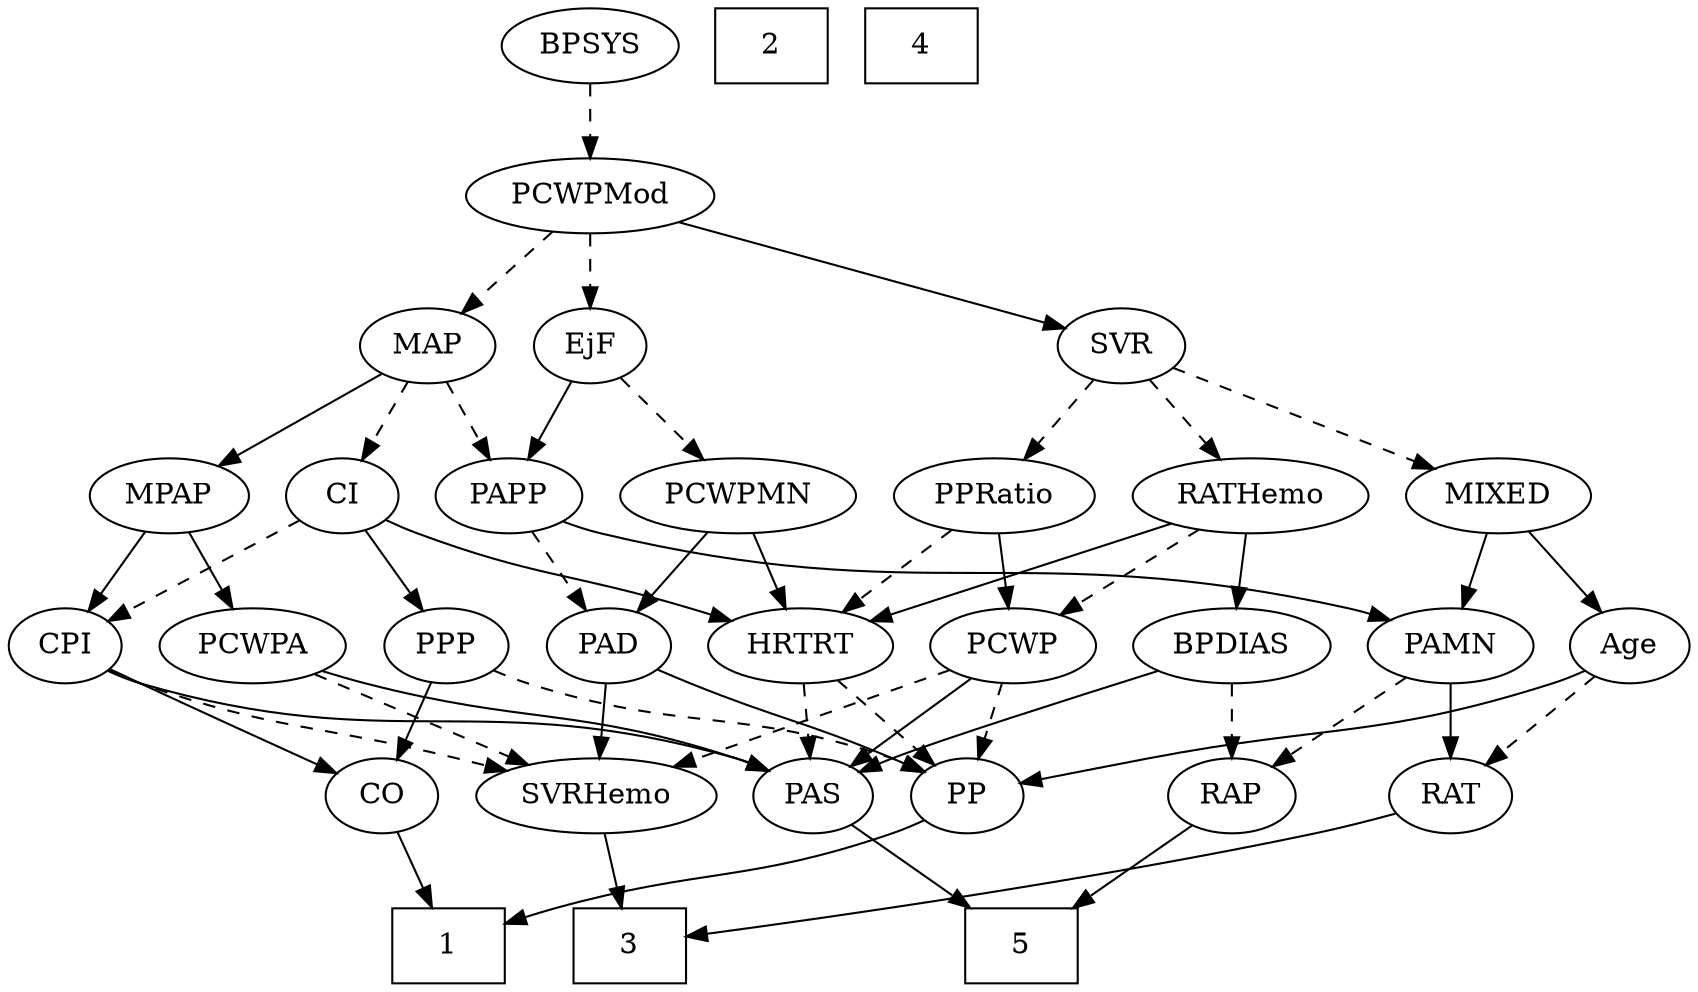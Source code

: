 strict digraph {
	graph [bb="0,0,754,468"];
	node [label="\N"];
	1	[height=0.5,
		pos="287,18",
		shape=box,
		width=0.75];
	2	[height=0.5,
		pos="361,450",
		shape=box,
		width=0.75];
	3	[height=0.5,
		pos="596,18",
		shape=box,
		width=0.75];
	4	[height=0.5,
		pos="433,450",
		shape=box,
		width=0.75];
	5	[height=0.5,
		pos="418,18",
		shape=box,
		width=0.75];
	Age	[height=0.5,
		pos="727,162",
		width=0.75];
	RAT	[height=0.5,
		pos="646,90",
		width=0.75827];
	Age -> RAT	[pos="e,661.97,104.8 711,147.17 699.24,137.01 683.06,123.03 669.79,111.56",
		style=dashed];
	PP	[height=0.5,
		pos="437,90",
		width=0.75];
	Age -> PP	[pos="e,462.31,96.898 706.41,150.23 701.46,147.94 696.12,145.69 691,144 613.97,118.49 591.35,124.97 512,108 499.05,105.23 484.87,102.05 \
472.36,99.201",
		style=solid];
	EjF	[height=0.5,
		pos="278,306",
		width=0.75];
	PCWPMN	[height=0.5,
		pos="340,234",
		width=1.3902];
	EjF -> PCWPMN	[pos="e,325.57,251.29 291.15,290.15 299.19,281.07 309.67,269.24 318.86,258.87",
		style=dashed];
	PAPP	[height=0.5,
		pos="240,234",
		width=0.88464];
	EjF -> PAPP	[pos="e,249.03,251.63 269.19,288.76 264.65,280.4 259.01,270.02 253.9,260.61",
		style=solid];
	RAP	[height=0.5,
		pos="549,90",
		width=0.77632];
	RAP -> 5	[pos="e,445.02,33.438 528.24,77.908 508.37,67.29 477.98,51.048 454.13,38.306",
		style=solid];
	MIXED	[height=0.5,
		pos="663,234",
		width=1.1193];
	MIXED -> Age	[pos="e,713.41,177.86 677.52,217.12 686.1,207.73 697.1,195.7 706.55,185.36",
		style=solid];
	PAMN	[height=0.5,
		pos="646,162",
		width=1.011];
	MIXED -> PAMN	[pos="e,650.2,180.28 658.88,216.05 656.99,208.26 654.7,198.82 652.58,190.08",
		style=solid];
	MPAP	[height=0.5,
		pos="83,234",
		width=0.97491];
	CPI	[height=0.5,
		pos="27,162",
		width=0.75];
	MPAP -> CPI	[pos="e,39.272,178.34 70.293,217.12 63.032,208.04 53.792,196.49 45.715,186.39",
		style=solid];
	PCWPA	[height=0.5,
		pos="114,162",
		width=1.1555];
	MPAP -> PCWPA	[pos="e,106.56,179.79 90.504,216.05 94.084,207.97 98.446,198.12 102.44,189.11",
		style=solid];
	BPSYS	[height=0.5,
		pos="278,450",
		width=1.0471];
	PCWPMod	[height=0.5,
		pos="278,378",
		width=1.4443];
	BPSYS -> PCWPMod	[pos="e,278,396.1 278,431.7 278,423.98 278,414.71 278,406.11",
		style=dashed];
	PAD	[height=0.5,
		pos="275,162",
		width=0.79437];
	SVRHemo	[height=0.5,
		pos="270,90",
		width=1.3902];
	PAD -> SVRHemo	[pos="e,271.22,108.1 273.76,143.7 273.21,135.98 272.55,126.71 271.94,118.11",
		style=solid];
	PAD -> PP	[pos="e,415.77,101.27 297.23,150.58 302.08,148.37 307.2,146.07 312,144 351.17,127.09 361.91,125.12 401,108 402.8,107.21 404.65,106.38 \
406.51,105.54",
		style=solid];
	CO	[height=0.5,
		pos="175,90",
		width=0.75];
	CO -> 1	[pos="e,259.92,35.927 194,77.125 209.62,67.36 232.2,53.247 251.2,41.374",
		style=solid];
	PAS	[height=0.5,
		pos="365,90",
		width=0.75];
	PAS -> 5	[pos="e,404.78,36.461 376.76,73.465 383.18,64.991 391.28,54.286 398.61,44.613",
		style=solid];
	PAMN -> RAP	[pos="e,566.96,103.96 626.37,146.83 611.7,136.25 591.5,121.67 575.41,110.06",
		style=dashed];
	PAMN -> RAT	[pos="e,646,108.1 646,143.7 646,135.98 646,126.71 646,118.11",
		style=solid];
	RATHemo	[height=0.5,
		pos="555,234",
		width=1.3721];
	BPDIAS	[height=0.5,
		pos="549,162",
		width=1.1735];
	RATHemo -> BPDIAS	[pos="e,550.47,180.1 553.52,215.7 552.86,207.98 552.06,198.71 551.32,190.11",
		style=solid];
	PCWP	[height=0.5,
		pos="454,162",
		width=0.97491];
	RATHemo -> PCWP	[pos="e,474.16,176.97 533.08,217.81 518.3,207.57 498.64,193.94 482.63,182.84",
		style=dashed];
	HRTRT	[height=0.5,
		pos="361,162",
		width=1.1013];
	RATHemo -> HRTRT	[pos="e,391.22,173.9 521.21,220.81 487.67,208.7 436.27,190.16 400.78,177.35",
		style=solid];
	CPI -> CO	[pos="e,153.45,101.19 48.52,150.82 73.73,138.9 115.68,119.06 144.3,105.52",
		style=solid];
	CPI -> PAS	[pos="e,344.49,102.01 47.513,149.99 52.469,147.71 57.831,145.53 63,144 177.39,110.13 214.61,141.87 329,108 330.94,107.43 332.9,106.76 \
334.87,106.03",
		style=solid];
	CPI -> SVRHemo	[pos="e,232.61,102.03 47.638,150.38 52.59,148.08 57.917,145.8 63,144 126.82,121.43 145.57,125.38 211,108 214.83,106.98 218.79,105.9 222.77,\
104.8",
		style=dashed];
	RAT -> 3	[pos="e,608.47,36.461 634.9,73.465 628.85,64.991 621.2,54.286 614.3,44.613",
		style=solid];
	SVR	[height=0.5,
		pos="501,306",
		width=0.77632];
	SVR -> MIXED	[pos="e,634.96,247.12 523.53,295.27 549.92,283.86 594.05,264.79 625.61,251.16",
		style=dashed];
	SVR -> RATHemo	[pos="e,542.3,251.47 512.98,289.46 519.78,280.65 528.44,269.43 536.13,259.46",
		style=dashed];
	PPRatio	[height=0.5,
		pos="448,234",
		width=1.1013];
	SVR -> PPRatio	[pos="e,460.47,251.47 489.24,289.46 482.57,280.65 474.07,269.43 466.52,259.46",
		style=dashed];
	PCWPMod -> EjF	[pos="e,278,324.1 278,359.7 278,351.98 278,342.71 278,334.11",
		style=dashed];
	PCWPMod -> SVR	[pos="e,476.29,314.76 315.07,365.36 357.29,352.11 425.71,330.63 466.73,317.76",
		style=solid];
	MAP	[height=0.5,
		pos="202,306",
		width=0.84854];
	PCWPMod -> MAP	[pos="e,217.72,321.48 260.37,360.76 249.9,351.12 236.49,338.77 225.17,328.34",
		style=dashed];
	PCWPA -> PAS	[pos="e,344.39,101.7 145.13,150.04 151.65,147.91 158.52,145.79 165,144 236.94,124.17 258.37,132.08 329,108 330.91,107.35 332.86,106.62 \
334.81,105.85",
		style=solid];
	PCWPA -> SVRHemo	[pos="e,239.96,104.48 141.89,148.49 166.58,137.4 202.9,121.11 230.57,108.69",
		style=dashed];
	PCWPMN -> PAD	[pos="e,289.1,178.19 324.92,216.76 316.32,207.5 305.4,195.73 295.96,185.58",
		style=solid];
	PCWPMN -> HRTRT	[pos="e,355.82,180.28 345.08,216.05 347.42,208.26 350.25,198.82 352.88,190.08",
		style=solid];
	SVRHemo -> 3	[pos="e,568.93,23.593 307.01,77.818 314.27,75.771 321.85,73.736 329,72 410.42,52.227 507.12,34.423 558.89,25.343",
		style=solid];
	BPDIAS -> RAP	[pos="e,549,108.1 549,143.7 549,135.98 549,126.71 549,118.11",
		style=dashed];
	BPDIAS -> PAS	[pos="e,386.17,101.41 517.05,149.97 480.32,137.21 422.37,116.85 401,108 399.18,107.25 397.32,106.45 395.45,105.63",
		style=solid];
	MAP -> MPAP	[pos="e,105.41,248.18 181,292.65 162.52,281.77 135.35,265.79 114.3,253.41",
		style=solid];
	CI	[height=0.5,
		pos="163,234",
		width=0.75];
	MAP -> CI	[pos="e,172,251.15 192.95,288.76 188.18,280.19 182.22,269.49 176.87,259.9",
		style=dashed];
	MAP -> PAPP	[pos="e,230.97,251.63 210.81,288.76 215.35,280.4 220.99,270.02 226.1,260.61",
		style=dashed];
	PP -> 1	[pos="e,314.2,31.591 415.69,78.911 410.86,76.633 405.76,74.229 401,72 375.06,59.845 345.75,46.223 323.35,35.832",
		style=solid];
	PPP	[height=0.5,
		pos="201,162",
		width=0.75];
	PPP -> CO	[pos="e,181.3,107.96 194.84,144.41 191.84,136.34 188.16,126.43 184.79,117.35",
		style=solid];
	PPP -> PP	[pos="e,416.39,101.7 221.61,150.3 226.56,148 231.9,145.74 237,144 307.63,119.92 330.37,132.08 401,108 402.91,107.35 404.86,106.62 406.81,\
105.85",
		style=dashed];
	PPRatio -> PCWP	[pos="e,452.53,180.1 449.48,215.7 450.14,207.98 450.94,198.71 451.68,190.11",
		style=solid];
	PPRatio -> HRTRT	[pos="e,379.54,177.92 429.12,217.81 416.95,208.02 400.96,195.15 387.52,184.34",
		style=dashed];
	PCWP -> PAS	[pos="e,381.91,104.3 435.56,146.5 422.36,136.12 404.45,122.03 389.98,110.64",
		style=solid];
	PCWP -> SVRHemo	[pos="e,303.4,103.57 426.55,150.36 421.07,148.25 415.35,146.05 410,144 377.43,131.54 340.54,117.58 312.81,107.12",
		style=dashed];
	PCWP -> PP	[pos="e,441.2,108.28 449.88,144.05 447.99,136.26 445.7,126.82 443.58,118.08",
		style=dashed];
	CI -> CPI	[pos="e,47.85,173.73 142.34,222.37 119.58,210.65 82.757,191.7 56.853,178.37",
		style=dashed];
	CI -> PPP	[pos="e,192.23,179.15 171.81,216.76 176.42,208.28 182.16,197.71 187.32,188.2",
		style=solid];
	CI -> HRTRT	[pos="e,330.84,173.86 184.11,222.45 188.95,220.19 194.11,217.92 199,216 248.47,196.61 262.62,196.87 313,180 315.71,179.09 318.5,178.14 \
321.31,177.18",
		style=solid];
	PAPP -> PAD	[pos="e,266.77,179.47 248.29,216.41 252.44,208.13 257.54,197.92 262.17,188.66",
		style=dashed];
	PAPP -> PAMN	[pos="e,619.09,174.18 263.9,221.78 269.41,219.56 275.33,217.46 281,216 419.15,180.33 461.18,212.97 600,180 603.15,179.25 606.37,178.35 \
609.59,177.36",
		style=solid];
	HRTRT -> PAS	[pos="e,364.02,108.1 361.99,143.7 362.43,135.98 362.96,126.71 363.45,118.11",
		style=dashed];
	HRTRT -> PP	[pos="e,421.73,105.07 377.87,145.46 388.53,135.65 402.44,122.83 414.09,112.1",
		style=dashed];
}
